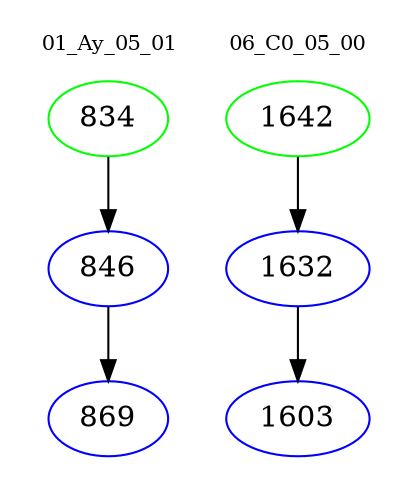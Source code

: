 digraph{
subgraph cluster_0 {
color = white
label = "01_Ay_05_01";
fontsize=10;
T0_834 [label="834", color="green"]
T0_834 -> T0_846 [color="black"]
T0_846 [label="846", color="blue"]
T0_846 -> T0_869 [color="black"]
T0_869 [label="869", color="blue"]
}
subgraph cluster_1 {
color = white
label = "06_C0_05_00";
fontsize=10;
T1_1642 [label="1642", color="green"]
T1_1642 -> T1_1632 [color="black"]
T1_1632 [label="1632", color="blue"]
T1_1632 -> T1_1603 [color="black"]
T1_1603 [label="1603", color="blue"]
}
}
